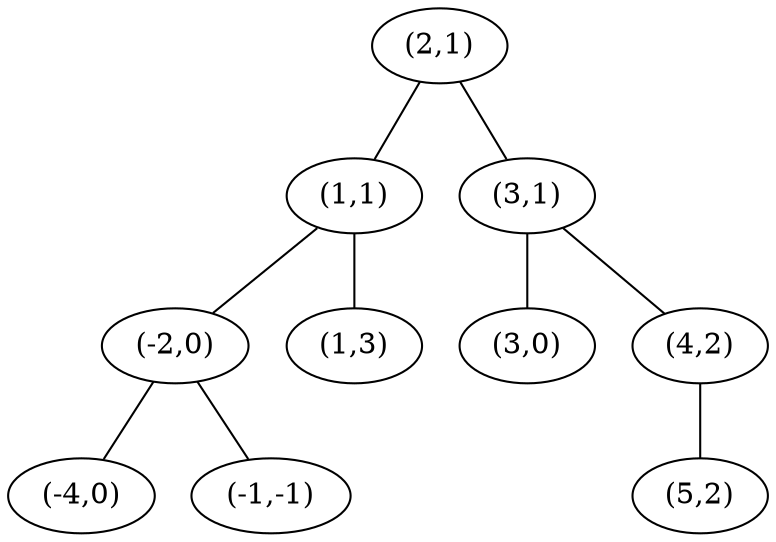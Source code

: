 graph kdtree{
  a [label="(2,1)"]
  b [label="(1,1)"]
  c [label="(3,1)"]
  d [label="(-2,0)"]
  e [label="(1,3)"]
  f [label="(3,0)"]
  g [label="(4,2)"]
  h [label="(-4,0)"]
  i [label="(-1,-1)"]
  j [label="(5,2)"]
  a -- b
  a -- c
  b -- d
  b -- e
  d -- h
  d -- i
  c -- f
  c -- g
  g -- j
}
